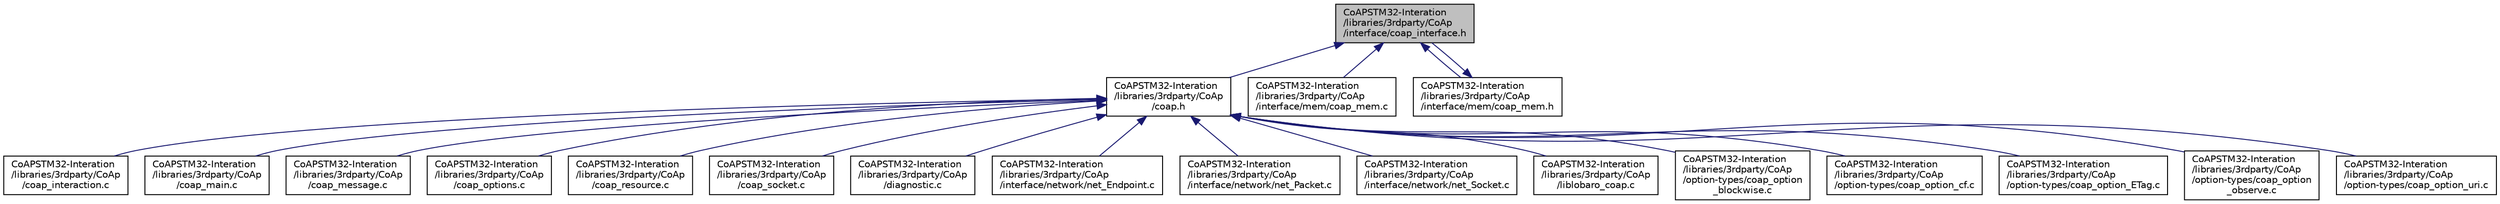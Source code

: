 digraph "CoAPSTM32-Interation/libraries/3rdparty/CoAp/interface/coap_interface.h"
{
 // LATEX_PDF_SIZE
  edge [fontname="Helvetica",fontsize="10",labelfontname="Helvetica",labelfontsize="10"];
  node [fontname="Helvetica",fontsize="10",shape=record];
  Node1 [label="CoAPSTM32-Interation\l/libraries/3rdparty/CoAp\l/interface/coap_interface.h",height=0.2,width=0.4,color="black", fillcolor="grey75", style="filled", fontcolor="black",tooltip=" "];
  Node1 -> Node2 [dir="back",color="midnightblue",fontsize="10",style="solid",fontname="Helvetica"];
  Node2 [label="CoAPSTM32-Interation\l/libraries/3rdparty/CoAp\l/coap.h",height=0.2,width=0.4,color="black", fillcolor="white", style="filled",URL="$coap_8h.html",tooltip=" "];
  Node2 -> Node3 [dir="back",color="midnightblue",fontsize="10",style="solid",fontname="Helvetica"];
  Node3 [label="CoAPSTM32-Interation\l/libraries/3rdparty/CoAp\l/coap_interaction.c",height=0.2,width=0.4,color="black", fillcolor="white", style="filled",URL="$coap__interaction_8c.html",tooltip=" "];
  Node2 -> Node4 [dir="back",color="midnightblue",fontsize="10",style="solid",fontname="Helvetica"];
  Node4 [label="CoAPSTM32-Interation\l/libraries/3rdparty/CoAp\l/coap_main.c",height=0.2,width=0.4,color="black", fillcolor="white", style="filled",URL="$coap__main_8c.html",tooltip=" "];
  Node2 -> Node5 [dir="back",color="midnightblue",fontsize="10",style="solid",fontname="Helvetica"];
  Node5 [label="CoAPSTM32-Interation\l/libraries/3rdparty/CoAp\l/coap_message.c",height=0.2,width=0.4,color="black", fillcolor="white", style="filled",URL="$coap__message_8c.html",tooltip=" "];
  Node2 -> Node6 [dir="back",color="midnightblue",fontsize="10",style="solid",fontname="Helvetica"];
  Node6 [label="CoAPSTM32-Interation\l/libraries/3rdparty/CoAp\l/coap_options.c",height=0.2,width=0.4,color="black", fillcolor="white", style="filled",URL="$coap__options_8c.html",tooltip=" "];
  Node2 -> Node7 [dir="back",color="midnightblue",fontsize="10",style="solid",fontname="Helvetica"];
  Node7 [label="CoAPSTM32-Interation\l/libraries/3rdparty/CoAp\l/coap_resource.c",height=0.2,width=0.4,color="black", fillcolor="white", style="filled",URL="$coap__resource_8c.html",tooltip=" "];
  Node2 -> Node8 [dir="back",color="midnightblue",fontsize="10",style="solid",fontname="Helvetica"];
  Node8 [label="CoAPSTM32-Interation\l/libraries/3rdparty/CoAp\l/coap_socket.c",height=0.2,width=0.4,color="black", fillcolor="white", style="filled",URL="$coap__socket_8c.html",tooltip=" "];
  Node2 -> Node9 [dir="back",color="midnightblue",fontsize="10",style="solid",fontname="Helvetica"];
  Node9 [label="CoAPSTM32-Interation\l/libraries/3rdparty/CoAp\l/diagnostic.c",height=0.2,width=0.4,color="black", fillcolor="white", style="filled",URL="$diagnostic_8c.html",tooltip=" "];
  Node2 -> Node10 [dir="back",color="midnightblue",fontsize="10",style="solid",fontname="Helvetica"];
  Node10 [label="CoAPSTM32-Interation\l/libraries/3rdparty/CoAp\l/interface/network/net_Endpoint.c",height=0.2,width=0.4,color="black", fillcolor="white", style="filled",URL="$net___endpoint_8c.html",tooltip=" "];
  Node2 -> Node11 [dir="back",color="midnightblue",fontsize="10",style="solid",fontname="Helvetica"];
  Node11 [label="CoAPSTM32-Interation\l/libraries/3rdparty/CoAp\l/interface/network/net_Packet.c",height=0.2,width=0.4,color="black", fillcolor="white", style="filled",URL="$net___packet_8c.html",tooltip=" "];
  Node2 -> Node12 [dir="back",color="midnightblue",fontsize="10",style="solid",fontname="Helvetica"];
  Node12 [label="CoAPSTM32-Interation\l/libraries/3rdparty/CoAp\l/interface/network/net_Socket.c",height=0.2,width=0.4,color="black", fillcolor="white", style="filled",URL="$net___socket_8c.html",tooltip=" "];
  Node2 -> Node13 [dir="back",color="midnightblue",fontsize="10",style="solid",fontname="Helvetica"];
  Node13 [label="CoAPSTM32-Interation\l/libraries/3rdparty/CoAp\l/liblobaro_coap.c",height=0.2,width=0.4,color="black", fillcolor="white", style="filled",URL="$liblobaro__coap_8c.html",tooltip=" "];
  Node2 -> Node14 [dir="back",color="midnightblue",fontsize="10",style="solid",fontname="Helvetica"];
  Node14 [label="CoAPSTM32-Interation\l/libraries/3rdparty/CoAp\l/option-types/coap_option\l_blockwise.c",height=0.2,width=0.4,color="black", fillcolor="white", style="filled",URL="$coap__option__blockwise_8c.html",tooltip=" "];
  Node2 -> Node15 [dir="back",color="midnightblue",fontsize="10",style="solid",fontname="Helvetica"];
  Node15 [label="CoAPSTM32-Interation\l/libraries/3rdparty/CoAp\l/option-types/coap_option_cf.c",height=0.2,width=0.4,color="black", fillcolor="white", style="filled",URL="$coap__option__cf_8c.html",tooltip=" "];
  Node2 -> Node16 [dir="back",color="midnightblue",fontsize="10",style="solid",fontname="Helvetica"];
  Node16 [label="CoAPSTM32-Interation\l/libraries/3rdparty/CoAp\l/option-types/coap_option_ETag.c",height=0.2,width=0.4,color="black", fillcolor="white", style="filled",URL="$coap__option___e_tag_8c.html",tooltip=" "];
  Node2 -> Node17 [dir="back",color="midnightblue",fontsize="10",style="solid",fontname="Helvetica"];
  Node17 [label="CoAPSTM32-Interation\l/libraries/3rdparty/CoAp\l/option-types/coap_option\l_observe.c",height=0.2,width=0.4,color="black", fillcolor="white", style="filled",URL="$coap__option__observe_8c.html",tooltip=" "];
  Node2 -> Node18 [dir="back",color="midnightblue",fontsize="10",style="solid",fontname="Helvetica"];
  Node18 [label="CoAPSTM32-Interation\l/libraries/3rdparty/CoAp\l/option-types/coap_option_uri.c",height=0.2,width=0.4,color="black", fillcolor="white", style="filled",URL="$coap__option__uri_8c.html",tooltip=" "];
  Node1 -> Node19 [dir="back",color="midnightblue",fontsize="10",style="solid",fontname="Helvetica"];
  Node19 [label="CoAPSTM32-Interation\l/libraries/3rdparty/CoAp\l/interface/mem/coap_mem.c",height=0.2,width=0.4,color="black", fillcolor="white", style="filled",URL="$coap__mem_8c.html",tooltip=" "];
  Node1 -> Node20 [dir="back",color="midnightblue",fontsize="10",style="solid",fontname="Helvetica"];
  Node20 [label="CoAPSTM32-Interation\l/libraries/3rdparty/CoAp\l/interface/mem/coap_mem.h",height=0.2,width=0.4,color="black", fillcolor="white", style="filled",URL="$coap__mem_8h.html",tooltip=" "];
  Node20 -> Node1 [dir="back",color="midnightblue",fontsize="10",style="solid",fontname="Helvetica"];
}
